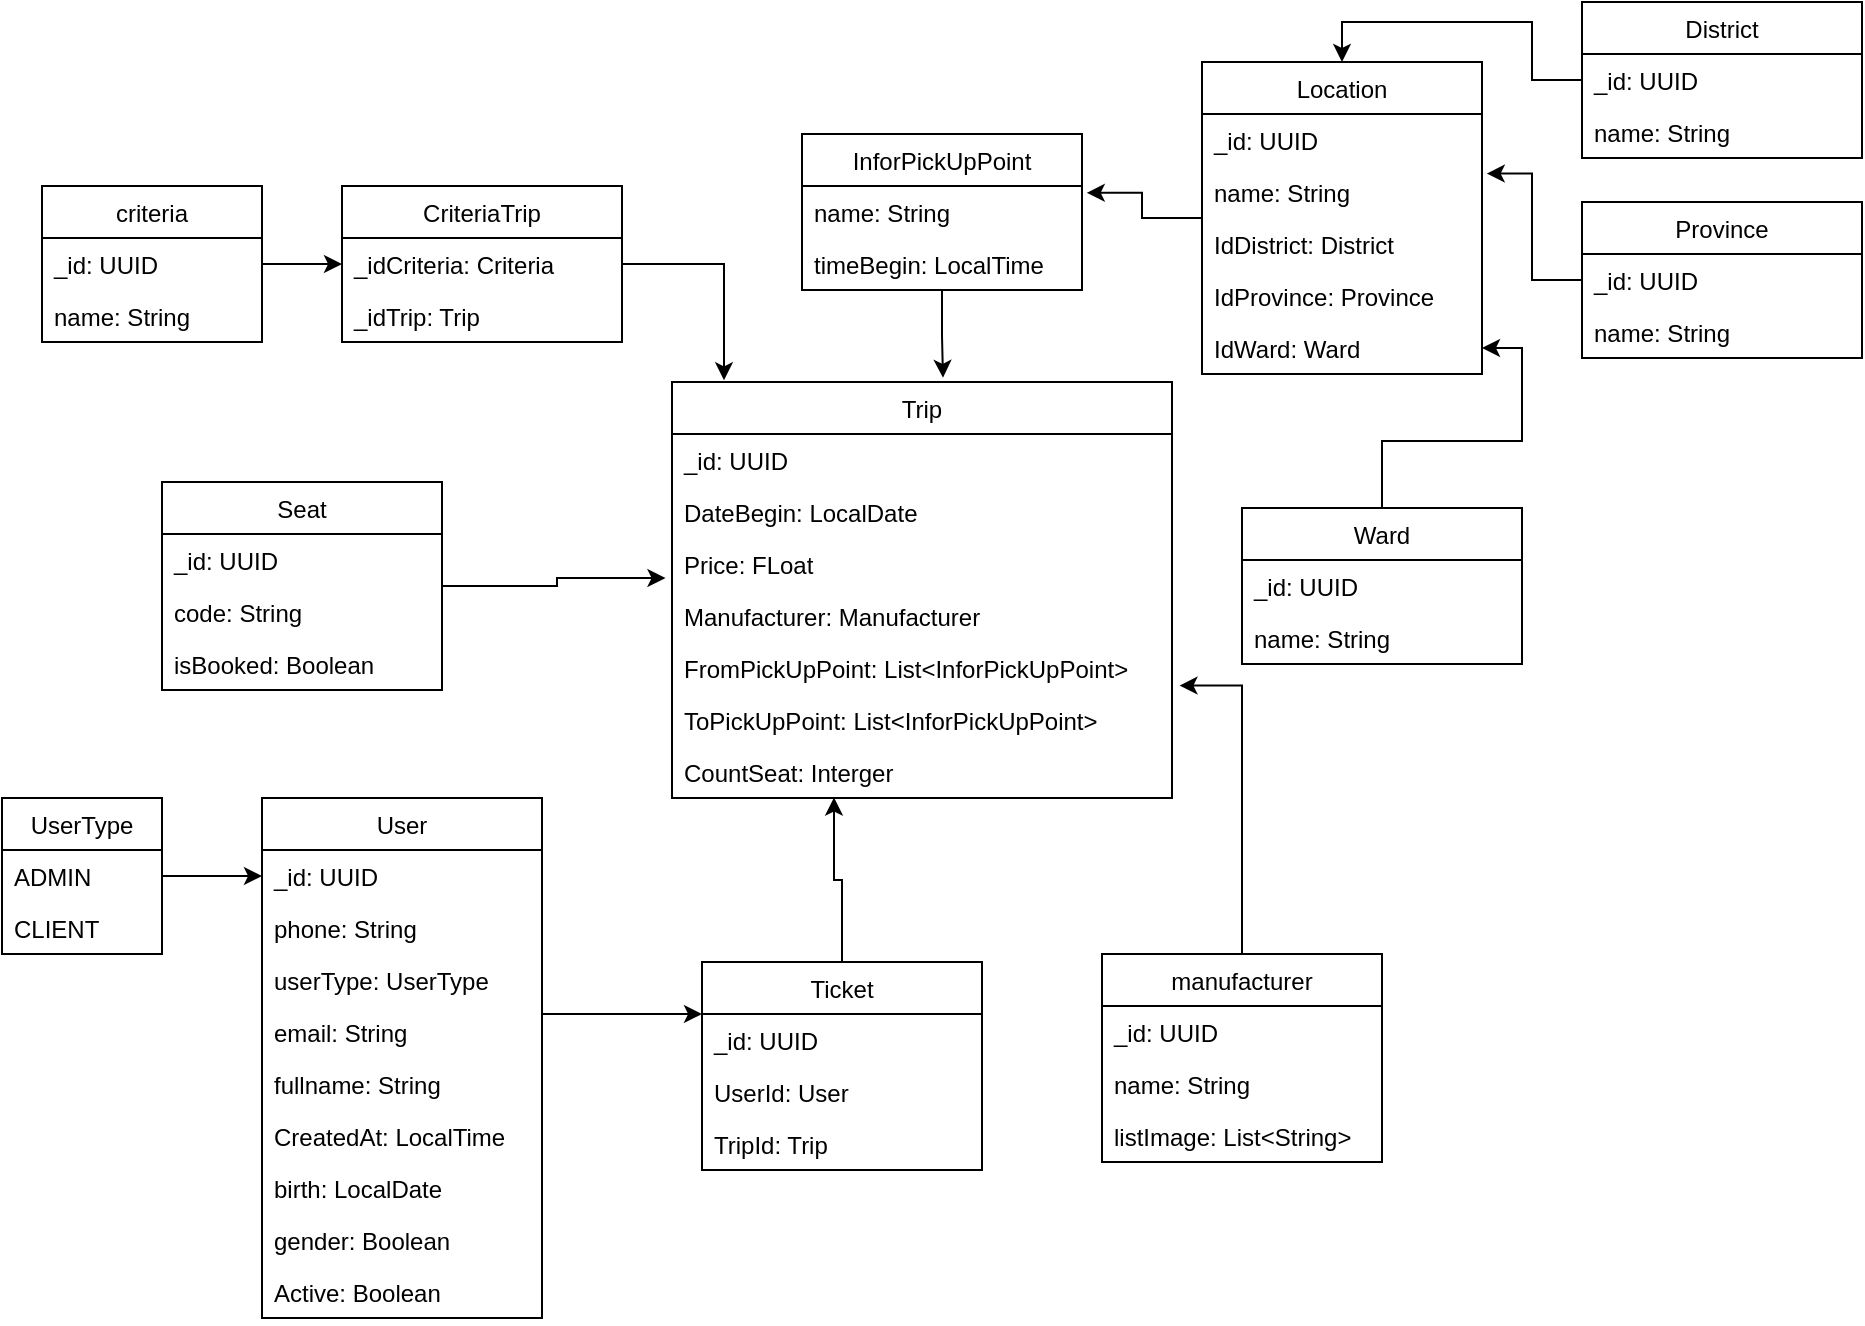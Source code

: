 <mxfile version="14.4.6" type="github">
  <diagram id="V_59LSjMR8o1_XHd9Hdq" name="Page-1">
    <mxGraphModel dx="2274" dy="1776" grid="1" gridSize="10" guides="1" tooltips="1" connect="1" arrows="1" fold="1" page="1" pageScale="1" pageWidth="850" pageHeight="1100" math="0" shadow="0">
      <root>
        <mxCell id="0" />
        <mxCell id="1" parent="0" />
        <mxCell id="hu1bkPcSUCPwq1X6XEAL-50" style="edgeStyle=orthogonalEdgeStyle;rounded=0;orthogonalLoop=1;jettySize=auto;html=1;entryX=0;entryY=0.5;entryDx=0;entryDy=0;" parent="1" source="hu1bkPcSUCPwq1X6XEAL-3" target="hu1bkPcSUCPwq1X6XEAL-9" edge="1">
          <mxGeometry relative="1" as="geometry" />
        </mxCell>
        <mxCell id="hu1bkPcSUCPwq1X6XEAL-25" value="Trip" style="swimlane;fontStyle=0;childLayout=stackLayout;horizontal=1;startSize=26;fillColor=none;horizontalStack=0;resizeParent=1;resizeParentMax=0;resizeLast=0;collapsible=1;marginBottom=0;" parent="1" vertex="1">
          <mxGeometry x="125" y="-300" width="250" height="208" as="geometry" />
        </mxCell>
        <mxCell id="hu1bkPcSUCPwq1X6XEAL-26" value="_id: UUID" style="text;strokeColor=none;fillColor=none;align=left;verticalAlign=top;spacingLeft=4;spacingRight=4;overflow=hidden;rotatable=0;points=[[0,0.5],[1,0.5]];portConstraint=eastwest;" parent="hu1bkPcSUCPwq1X6XEAL-25" vertex="1">
          <mxGeometry y="26" width="250" height="26" as="geometry" />
        </mxCell>
        <mxCell id="hu1bkPcSUCPwq1X6XEAL-31" value="DateBegin: LocalDate" style="text;strokeColor=none;fillColor=none;align=left;verticalAlign=top;spacingLeft=4;spacingRight=4;overflow=hidden;rotatable=0;points=[[0,0.5],[1,0.5]];portConstraint=eastwest;" parent="hu1bkPcSUCPwq1X6XEAL-25" vertex="1">
          <mxGeometry y="52" width="250" height="26" as="geometry" />
        </mxCell>
        <mxCell id="hu1bkPcSUCPwq1X6XEAL-37" value="Price: FLoat" style="text;strokeColor=none;fillColor=none;align=left;verticalAlign=top;spacingLeft=4;spacingRight=4;overflow=hidden;rotatable=0;points=[[0,0.5],[1,0.5]];portConstraint=eastwest;" parent="hu1bkPcSUCPwq1X6XEAL-25" vertex="1">
          <mxGeometry y="78" width="250" height="26" as="geometry" />
        </mxCell>
        <mxCell id="DdcmMg_G07hXmHs823cP-1" value="Manufacturer: Manufacturer" style="text;strokeColor=none;fillColor=none;align=left;verticalAlign=top;spacingLeft=4;spacingRight=4;overflow=hidden;rotatable=0;points=[[0,0.5],[1,0.5]];portConstraint=eastwest;" parent="hu1bkPcSUCPwq1X6XEAL-25" vertex="1">
          <mxGeometry y="104" width="250" height="26" as="geometry" />
        </mxCell>
        <mxCell id="g0eFvDpEAOizdeeZ9maA-30" value="FromPickUpPoint: List&lt;InforPickUpPoint&gt;" style="text;strokeColor=none;fillColor=none;align=left;verticalAlign=top;spacingLeft=4;spacingRight=4;overflow=hidden;rotatable=0;points=[[0,0.5],[1,0.5]];portConstraint=eastwest;" parent="hu1bkPcSUCPwq1X6XEAL-25" vertex="1">
          <mxGeometry y="130" width="250" height="26" as="geometry" />
        </mxCell>
        <mxCell id="g0eFvDpEAOizdeeZ9maA-39" value="ToPickUpPoint: List&lt;InforPickUpPoint&gt;" style="text;strokeColor=none;fillColor=none;align=left;verticalAlign=top;spacingLeft=4;spacingRight=4;overflow=hidden;rotatable=0;points=[[0,0.5],[1,0.5]];portConstraint=eastwest;" parent="hu1bkPcSUCPwq1X6XEAL-25" vertex="1">
          <mxGeometry y="156" width="250" height="26" as="geometry" />
        </mxCell>
        <mxCell id="g0eFvDpEAOizdeeZ9maA-40" value="CountSeat: Interger" style="text;strokeColor=none;fillColor=none;align=left;verticalAlign=top;spacingLeft=4;spacingRight=4;overflow=hidden;rotatable=0;points=[[0,0.5],[1,0.5]];portConstraint=eastwest;" parent="hu1bkPcSUCPwq1X6XEAL-25" vertex="1">
          <mxGeometry y="182" width="250" height="26" as="geometry" />
        </mxCell>
        <mxCell id="KPz0f72rKH66uZT1xgkU-6" style="edgeStyle=orthogonalEdgeStyle;rounded=0;orthogonalLoop=1;jettySize=auto;html=1;entryX=1.017;entryY=0.146;entryDx=0;entryDy=0;entryPerimeter=0;" edge="1" parent="1" source="hu1bkPcSUCPwq1X6XEAL-65" target="hu1bkPcSUCPwq1X6XEAL-18">
          <mxGeometry relative="1" as="geometry" />
        </mxCell>
        <mxCell id="hu1bkPcSUCPwq1X6XEAL-65" value="Province" style="swimlane;fontStyle=0;childLayout=stackLayout;horizontal=1;startSize=26;fillColor=none;horizontalStack=0;resizeParent=1;resizeParentMax=0;resizeLast=0;collapsible=1;marginBottom=0;" parent="1" vertex="1">
          <mxGeometry x="580" y="-390" width="140" height="78" as="geometry" />
        </mxCell>
        <mxCell id="hu1bkPcSUCPwq1X6XEAL-66" value="_id: UUID" style="text;strokeColor=none;fillColor=none;align=left;verticalAlign=top;spacingLeft=4;spacingRight=4;overflow=hidden;rotatable=0;points=[[0,0.5],[1,0.5]];portConstraint=eastwest;" parent="hu1bkPcSUCPwq1X6XEAL-65" vertex="1">
          <mxGeometry y="26" width="140" height="26" as="geometry" />
        </mxCell>
        <mxCell id="hu1bkPcSUCPwq1X6XEAL-67" value="name: String" style="text;strokeColor=none;fillColor=none;align=left;verticalAlign=top;spacingLeft=4;spacingRight=4;overflow=hidden;rotatable=0;points=[[0,0.5],[1,0.5]];portConstraint=eastwest;" parent="hu1bkPcSUCPwq1X6XEAL-65" vertex="1">
          <mxGeometry y="52" width="140" height="26" as="geometry" />
        </mxCell>
        <mxCell id="KPz0f72rKH66uZT1xgkU-5" style="edgeStyle=orthogonalEdgeStyle;rounded=0;orthogonalLoop=1;jettySize=auto;html=1;entryX=1.015;entryY=0.838;entryDx=0;entryDy=0;entryPerimeter=0;" edge="1" parent="1" source="hu1bkPcSUCPwq1X6XEAL-77" target="g0eFvDpEAOizdeeZ9maA-30">
          <mxGeometry relative="1" as="geometry" />
        </mxCell>
        <mxCell id="hu1bkPcSUCPwq1X6XEAL-77" value="manufacturer" style="swimlane;fontStyle=0;childLayout=stackLayout;horizontal=1;startSize=26;fillColor=none;horizontalStack=0;resizeParent=1;resizeParentMax=0;resizeLast=0;collapsible=1;marginBottom=0;" parent="1" vertex="1">
          <mxGeometry x="340" y="-14" width="140" height="104" as="geometry" />
        </mxCell>
        <mxCell id="hu1bkPcSUCPwq1X6XEAL-78" value="_id: UUID" style="text;strokeColor=none;fillColor=none;align=left;verticalAlign=top;spacingLeft=4;spacingRight=4;overflow=hidden;rotatable=0;points=[[0,0.5],[1,0.5]];portConstraint=eastwest;" parent="hu1bkPcSUCPwq1X6XEAL-77" vertex="1">
          <mxGeometry y="26" width="140" height="26" as="geometry" />
        </mxCell>
        <mxCell id="hu1bkPcSUCPwq1X6XEAL-79" value="name: String" style="text;strokeColor=none;fillColor=none;align=left;verticalAlign=top;spacingLeft=4;spacingRight=4;overflow=hidden;rotatable=0;points=[[0,0.5],[1,0.5]];portConstraint=eastwest;" parent="hu1bkPcSUCPwq1X6XEAL-77" vertex="1">
          <mxGeometry y="52" width="140" height="26" as="geometry" />
        </mxCell>
        <mxCell id="hu1bkPcSUCPwq1X6XEAL-80" value="listImage: List&lt;String&gt;" style="text;strokeColor=none;fillColor=none;align=left;verticalAlign=top;spacingLeft=4;spacingRight=4;overflow=hidden;rotatable=0;points=[[0,0.5],[1,0.5]];portConstraint=eastwest;" parent="hu1bkPcSUCPwq1X6XEAL-77" vertex="1">
          <mxGeometry y="78" width="140" height="26" as="geometry" />
        </mxCell>
        <mxCell id="g0eFvDpEAOizdeeZ9maA-21" style="edgeStyle=orthogonalEdgeStyle;rounded=0;orthogonalLoop=1;jettySize=auto;html=1;entryX=0;entryY=0.5;entryDx=0;entryDy=0;" parent="1" source="hu1bkPcSUCPwq1X6XEAL-38" target="g0eFvDpEAOizdeeZ9maA-18" edge="1">
          <mxGeometry relative="1" as="geometry" />
        </mxCell>
        <mxCell id="hu1bkPcSUCPwq1X6XEAL-38" value="criteria" style="swimlane;fontStyle=0;childLayout=stackLayout;horizontal=1;startSize=26;fillColor=none;horizontalStack=0;resizeParent=1;resizeParentMax=0;resizeLast=0;collapsible=1;marginBottom=0;" parent="1" vertex="1">
          <mxGeometry x="-190" y="-398" width="110" height="78" as="geometry" />
        </mxCell>
        <mxCell id="hu1bkPcSUCPwq1X6XEAL-39" value="_id: UUID" style="text;strokeColor=none;fillColor=none;align=left;verticalAlign=top;spacingLeft=4;spacingRight=4;overflow=hidden;rotatable=0;points=[[0,0.5],[1,0.5]];portConstraint=eastwest;" parent="hu1bkPcSUCPwq1X6XEAL-38" vertex="1">
          <mxGeometry y="26" width="110" height="26" as="geometry" />
        </mxCell>
        <mxCell id="hu1bkPcSUCPwq1X6XEAL-40" value="name: String" style="text;strokeColor=none;fillColor=none;align=left;verticalAlign=top;spacingLeft=4;spacingRight=4;overflow=hidden;rotatable=0;points=[[0,0.5],[1,0.5]];portConstraint=eastwest;" parent="hu1bkPcSUCPwq1X6XEAL-38" vertex="1">
          <mxGeometry y="52" width="110" height="26" as="geometry" />
        </mxCell>
        <mxCell id="g0eFvDpEAOizdeeZ9maA-16" style="edgeStyle=orthogonalEdgeStyle;rounded=0;orthogonalLoop=1;jettySize=auto;html=1;entryX=-0.013;entryY=0.769;entryDx=0;entryDy=0;entryPerimeter=0;" parent="1" source="hu1bkPcSUCPwq1X6XEAL-72" target="hu1bkPcSUCPwq1X6XEAL-37" edge="1">
          <mxGeometry relative="1" as="geometry">
            <mxPoint x="80" y="-117.01" as="targetPoint" />
          </mxGeometry>
        </mxCell>
        <mxCell id="hu1bkPcSUCPwq1X6XEAL-72" value="Seat" style="swimlane;fontStyle=0;childLayout=stackLayout;horizontal=1;startSize=26;fillColor=none;horizontalStack=0;resizeParent=1;resizeParentMax=0;resizeLast=0;collapsible=1;marginBottom=0;" parent="1" vertex="1">
          <mxGeometry x="-130" y="-250" width="140" height="104" as="geometry" />
        </mxCell>
        <mxCell id="g0eFvDpEAOizdeeZ9maA-29" value="_id: UUID" style="text;strokeColor=none;fillColor=none;align=left;verticalAlign=top;spacingLeft=4;spacingRight=4;overflow=hidden;rotatable=0;points=[[0,0.5],[1,0.5]];portConstraint=eastwest;" parent="hu1bkPcSUCPwq1X6XEAL-72" vertex="1">
          <mxGeometry y="26" width="140" height="26" as="geometry" />
        </mxCell>
        <mxCell id="hu1bkPcSUCPwq1X6XEAL-74" value="code: String" style="text;strokeColor=none;fillColor=none;align=left;verticalAlign=top;spacingLeft=4;spacingRight=4;overflow=hidden;rotatable=0;points=[[0,0.5],[1,0.5]];portConstraint=eastwest;" parent="hu1bkPcSUCPwq1X6XEAL-72" vertex="1">
          <mxGeometry y="52" width="140" height="26" as="geometry" />
        </mxCell>
        <mxCell id="hu1bkPcSUCPwq1X6XEAL-75" value="isBooked: Boolean" style="text;strokeColor=none;fillColor=none;align=left;verticalAlign=top;spacingLeft=4;spacingRight=4;overflow=hidden;rotatable=0;points=[[0,0.5],[1,0.5]];portConstraint=eastwest;" parent="hu1bkPcSUCPwq1X6XEAL-72" vertex="1">
          <mxGeometry y="78" width="140" height="26" as="geometry" />
        </mxCell>
        <mxCell id="KPz0f72rKH66uZT1xgkU-7" style="edgeStyle=orthogonalEdgeStyle;rounded=0;orthogonalLoop=1;jettySize=auto;html=1;entryX=1.017;entryY=0.131;entryDx=0;entryDy=0;entryPerimeter=0;" edge="1" parent="1" source="hu1bkPcSUCPwq1X6XEAL-16" target="g0eFvDpEAOizdeeZ9maA-25">
          <mxGeometry relative="1" as="geometry" />
        </mxCell>
        <mxCell id="hu1bkPcSUCPwq1X6XEAL-16" value="Location" style="swimlane;fontStyle=0;childLayout=stackLayout;horizontal=1;startSize=26;fillColor=none;horizontalStack=0;resizeParent=1;resizeParentMax=0;resizeLast=0;collapsible=1;marginBottom=0;" parent="1" vertex="1">
          <mxGeometry x="390" y="-460" width="140" height="156" as="geometry" />
        </mxCell>
        <mxCell id="hu1bkPcSUCPwq1X6XEAL-17" value="_id: UUID" style="text;strokeColor=none;fillColor=none;align=left;verticalAlign=top;spacingLeft=4;spacingRight=4;overflow=hidden;rotatable=0;points=[[0,0.5],[1,0.5]];portConstraint=eastwest;" parent="hu1bkPcSUCPwq1X6XEAL-16" vertex="1">
          <mxGeometry y="26" width="140" height="26" as="geometry" />
        </mxCell>
        <mxCell id="hu1bkPcSUCPwq1X6XEAL-18" value="name: String" style="text;strokeColor=none;fillColor=none;align=left;verticalAlign=top;spacingLeft=4;spacingRight=4;overflow=hidden;rotatable=0;points=[[0,0.5],[1,0.5]];portConstraint=eastwest;" parent="hu1bkPcSUCPwq1X6XEAL-16" vertex="1">
          <mxGeometry y="52" width="140" height="26" as="geometry" />
        </mxCell>
        <mxCell id="hu1bkPcSUCPwq1X6XEAL-20" value="IdDistrict: District" style="text;strokeColor=none;fillColor=none;align=left;verticalAlign=top;spacingLeft=4;spacingRight=4;overflow=hidden;rotatable=0;points=[[0,0.5],[1,0.5]];portConstraint=eastwest;" parent="hu1bkPcSUCPwq1X6XEAL-16" vertex="1">
          <mxGeometry y="78" width="140" height="26" as="geometry" />
        </mxCell>
        <mxCell id="KPz0f72rKH66uZT1xgkU-16" value="IdProvince: Province" style="text;strokeColor=none;fillColor=none;align=left;verticalAlign=top;spacingLeft=4;spacingRight=4;overflow=hidden;rotatable=0;points=[[0,0.5],[1,0.5]];portConstraint=eastwest;" vertex="1" parent="hu1bkPcSUCPwq1X6XEAL-16">
          <mxGeometry y="104" width="140" height="26" as="geometry" />
        </mxCell>
        <mxCell id="KPz0f72rKH66uZT1xgkU-17" value="IdWard: Ward" style="text;strokeColor=none;fillColor=none;align=left;verticalAlign=top;spacingLeft=4;spacingRight=4;overflow=hidden;rotatable=0;points=[[0,0.5],[1,0.5]];portConstraint=eastwest;" vertex="1" parent="hu1bkPcSUCPwq1X6XEAL-16">
          <mxGeometry y="130" width="140" height="26" as="geometry" />
        </mxCell>
        <mxCell id="hu1bkPcSUCPwq1X6XEAL-3" value="UserType" style="swimlane;fontStyle=0;childLayout=stackLayout;horizontal=1;startSize=26;fillColor=none;horizontalStack=0;resizeParent=1;resizeParentMax=0;resizeLast=0;collapsible=1;marginBottom=0;" parent="1" vertex="1">
          <mxGeometry x="-210" y="-92" width="80" height="78" as="geometry" />
        </mxCell>
        <mxCell id="hu1bkPcSUCPwq1X6XEAL-4" value="ADMIN" style="text;strokeColor=none;fillColor=none;align=left;verticalAlign=top;spacingLeft=4;spacingRight=4;overflow=hidden;rotatable=0;points=[[0,0.5],[1,0.5]];portConstraint=eastwest;" parent="hu1bkPcSUCPwq1X6XEAL-3" vertex="1">
          <mxGeometry y="26" width="80" height="26" as="geometry" />
        </mxCell>
        <mxCell id="hu1bkPcSUCPwq1X6XEAL-5" value="CLIENT" style="text;strokeColor=none;fillColor=none;align=left;verticalAlign=top;spacingLeft=4;spacingRight=4;overflow=hidden;rotatable=0;points=[[0,0.5],[1,0.5]];portConstraint=eastwest;" parent="hu1bkPcSUCPwq1X6XEAL-3" vertex="1">
          <mxGeometry y="52" width="80" height="26" as="geometry" />
        </mxCell>
        <mxCell id="hu1bkPcSUCPwq1X6XEAL-103" style="edgeStyle=orthogonalEdgeStyle;rounded=0;orthogonalLoop=1;jettySize=auto;html=1;entryX=0;entryY=0.25;entryDx=0;entryDy=0;" parent="1" source="hu1bkPcSUCPwq1X6XEAL-8" target="hu1bkPcSUCPwq1X6XEAL-46" edge="1">
          <mxGeometry relative="1" as="geometry">
            <Array as="points">
              <mxPoint x="80" y="16" />
              <mxPoint x="80" y="16" />
            </Array>
          </mxGeometry>
        </mxCell>
        <mxCell id="hu1bkPcSUCPwq1X6XEAL-8" value="User" style="swimlane;fontStyle=0;childLayout=stackLayout;horizontal=1;startSize=26;fillColor=none;horizontalStack=0;resizeParent=1;resizeParentMax=0;resizeLast=0;collapsible=1;marginBottom=0;" parent="1" vertex="1">
          <mxGeometry x="-80" y="-92" width="140" height="260" as="geometry" />
        </mxCell>
        <mxCell id="hu1bkPcSUCPwq1X6XEAL-9" value="_id: UUID" style="text;strokeColor=none;fillColor=none;align=left;verticalAlign=top;spacingLeft=4;spacingRight=4;overflow=hidden;rotatable=0;points=[[0,0.5],[1,0.5]];portConstraint=eastwest;" parent="hu1bkPcSUCPwq1X6XEAL-8" vertex="1">
          <mxGeometry y="26" width="140" height="26" as="geometry" />
        </mxCell>
        <mxCell id="hu1bkPcSUCPwq1X6XEAL-10" value="phone: String" style="text;strokeColor=none;fillColor=none;align=left;verticalAlign=top;spacingLeft=4;spacingRight=4;overflow=hidden;rotatable=0;points=[[0,0.5],[1,0.5]];portConstraint=eastwest;" parent="hu1bkPcSUCPwq1X6XEAL-8" vertex="1">
          <mxGeometry y="52" width="140" height="26" as="geometry" />
        </mxCell>
        <mxCell id="hu1bkPcSUCPwq1X6XEAL-12" value="userType: UserType" style="text;strokeColor=none;fillColor=none;align=left;verticalAlign=top;spacingLeft=4;spacingRight=4;overflow=hidden;rotatable=0;points=[[0,0.5],[1,0.5]];portConstraint=eastwest;" parent="hu1bkPcSUCPwq1X6XEAL-8" vertex="1">
          <mxGeometry y="78" width="140" height="26" as="geometry" />
        </mxCell>
        <object label="email: String" id="hu1bkPcSUCPwq1X6XEAL-13">
          <mxCell style="text;strokeColor=none;fillColor=none;align=left;verticalAlign=top;spacingLeft=4;spacingRight=4;overflow=hidden;rotatable=0;points=[[0,0.5],[1,0.5]];portConstraint=eastwest;" parent="hu1bkPcSUCPwq1X6XEAL-8" vertex="1">
            <mxGeometry y="104" width="140" height="26" as="geometry" />
          </mxCell>
        </object>
        <mxCell id="hu1bkPcSUCPwq1X6XEAL-14" value="fullname: String" style="text;strokeColor=none;fillColor=none;align=left;verticalAlign=top;spacingLeft=4;spacingRight=4;overflow=hidden;rotatable=0;points=[[0,0.5],[1,0.5]];portConstraint=eastwest;" parent="hu1bkPcSUCPwq1X6XEAL-8" vertex="1">
          <mxGeometry y="130" width="140" height="26" as="geometry" />
        </mxCell>
        <mxCell id="hu1bkPcSUCPwq1X6XEAL-58" value="CreatedAt: LocalTime" style="text;strokeColor=none;fillColor=none;align=left;verticalAlign=top;spacingLeft=4;spacingRight=4;overflow=hidden;rotatable=0;points=[[0,0.5],[1,0.5]];portConstraint=eastwest;" parent="hu1bkPcSUCPwq1X6XEAL-8" vertex="1">
          <mxGeometry y="156" width="140" height="26" as="geometry" />
        </mxCell>
        <mxCell id="hu1bkPcSUCPwq1X6XEAL-70" value="birth: LocalDate" style="text;strokeColor=none;fillColor=none;align=left;verticalAlign=top;spacingLeft=4;spacingRight=4;overflow=hidden;rotatable=0;points=[[0,0.5],[1,0.5]];portConstraint=eastwest;" parent="hu1bkPcSUCPwq1X6XEAL-8" vertex="1">
          <mxGeometry y="182" width="140" height="26" as="geometry" />
        </mxCell>
        <mxCell id="hu1bkPcSUCPwq1X6XEAL-71" value="gender: Boolean" style="text;strokeColor=none;fillColor=none;align=left;verticalAlign=top;spacingLeft=4;spacingRight=4;overflow=hidden;rotatable=0;points=[[0,0.5],[1,0.5]];portConstraint=eastwest;" parent="hu1bkPcSUCPwq1X6XEAL-8" vertex="1">
          <mxGeometry y="208" width="140" height="26" as="geometry" />
        </mxCell>
        <object label="Active: Boolean" placeholders="1" id="hu1bkPcSUCPwq1X6XEAL-59">
          <mxCell style="text;strokeColor=none;fillColor=none;align=left;verticalAlign=top;spacingLeft=4;spacingRight=4;overflow=hidden;rotatable=0;points=[[0,0.5],[1,0.5]];portConstraint=eastwest;" parent="hu1bkPcSUCPwq1X6XEAL-8" vertex="1">
            <mxGeometry y="234" width="140" height="26" as="geometry" />
          </mxCell>
        </object>
        <mxCell id="g0eFvDpEAOizdeeZ9maA-38" style="edgeStyle=orthogonalEdgeStyle;rounded=0;orthogonalLoop=1;jettySize=auto;html=1;entryX=0.324;entryY=0.992;entryDx=0;entryDy=0;entryPerimeter=0;" parent="1" source="hu1bkPcSUCPwq1X6XEAL-46" target="g0eFvDpEAOizdeeZ9maA-40" edge="1">
          <mxGeometry relative="1" as="geometry">
            <mxPoint x="203" y="-30" as="targetPoint" />
          </mxGeometry>
        </mxCell>
        <mxCell id="hu1bkPcSUCPwq1X6XEAL-46" value="Ticket" style="swimlane;fontStyle=0;childLayout=stackLayout;horizontal=1;startSize=26;fillColor=none;horizontalStack=0;resizeParent=1;resizeParentMax=0;resizeLast=0;collapsible=1;marginBottom=0;" parent="1" vertex="1">
          <mxGeometry x="140" y="-10" width="140" height="104" as="geometry" />
        </mxCell>
        <mxCell id="hu1bkPcSUCPwq1X6XEAL-47" value="_id: UUID" style="text;strokeColor=none;fillColor=none;align=left;verticalAlign=top;spacingLeft=4;spacingRight=4;overflow=hidden;rotatable=0;points=[[0,0.5],[1,0.5]];portConstraint=eastwest;" parent="hu1bkPcSUCPwq1X6XEAL-46" vertex="1">
          <mxGeometry y="26" width="140" height="26" as="geometry" />
        </mxCell>
        <mxCell id="hu1bkPcSUCPwq1X6XEAL-48" value="UserId: User" style="text;strokeColor=none;fillColor=none;align=left;verticalAlign=top;spacingLeft=4;spacingRight=4;overflow=hidden;rotatable=0;points=[[0,0.5],[1,0.5]];portConstraint=eastwest;" parent="hu1bkPcSUCPwq1X6XEAL-46" vertex="1">
          <mxGeometry y="52" width="140" height="26" as="geometry" />
        </mxCell>
        <mxCell id="hu1bkPcSUCPwq1X6XEAL-98" value="TripId: Trip" style="text;strokeColor=none;fillColor=none;align=left;verticalAlign=top;spacingLeft=4;spacingRight=4;overflow=hidden;rotatable=0;points=[[0,0.5],[1,0.5]];portConstraint=eastwest;" parent="hu1bkPcSUCPwq1X6XEAL-46" vertex="1">
          <mxGeometry y="78" width="140" height="26" as="geometry" />
        </mxCell>
        <mxCell id="g0eFvDpEAOizdeeZ9maA-22" style="edgeStyle=orthogonalEdgeStyle;rounded=0;orthogonalLoop=1;jettySize=auto;html=1;entryX=0.104;entryY=-0.004;entryDx=0;entryDy=0;entryPerimeter=0;" parent="1" source="g0eFvDpEAOizdeeZ9maA-17" target="hu1bkPcSUCPwq1X6XEAL-25" edge="1">
          <mxGeometry relative="1" as="geometry" />
        </mxCell>
        <mxCell id="g0eFvDpEAOizdeeZ9maA-17" value="CriteriaTrip" style="swimlane;fontStyle=0;childLayout=stackLayout;horizontal=1;startSize=26;fillColor=none;horizontalStack=0;resizeParent=1;resizeParentMax=0;resizeLast=0;collapsible=1;marginBottom=0;" parent="1" vertex="1">
          <mxGeometry x="-40" y="-398" width="140" height="78" as="geometry" />
        </mxCell>
        <mxCell id="g0eFvDpEAOizdeeZ9maA-18" value="_idCriteria: Criteria" style="text;strokeColor=none;fillColor=none;align=left;verticalAlign=top;spacingLeft=4;spacingRight=4;overflow=hidden;rotatable=0;points=[[0,0.5],[1,0.5]];portConstraint=eastwest;" parent="g0eFvDpEAOizdeeZ9maA-17" vertex="1">
          <mxGeometry y="26" width="140" height="26" as="geometry" />
        </mxCell>
        <mxCell id="g0eFvDpEAOizdeeZ9maA-19" value="_idTrip: Trip" style="text;strokeColor=none;fillColor=none;align=left;verticalAlign=top;spacingLeft=4;spacingRight=4;overflow=hidden;rotatable=0;points=[[0,0.5],[1,0.5]];portConstraint=eastwest;" parent="g0eFvDpEAOizdeeZ9maA-17" vertex="1">
          <mxGeometry y="52" width="140" height="26" as="geometry" />
        </mxCell>
        <mxCell id="KPz0f72rKH66uZT1xgkU-4" style="edgeStyle=orthogonalEdgeStyle;rounded=0;orthogonalLoop=1;jettySize=auto;html=1;entryX=0.542;entryY=-0.01;entryDx=0;entryDy=0;entryPerimeter=0;" edge="1" parent="1" source="g0eFvDpEAOizdeeZ9maA-23" target="hu1bkPcSUCPwq1X6XEAL-25">
          <mxGeometry relative="1" as="geometry" />
        </mxCell>
        <mxCell id="g0eFvDpEAOizdeeZ9maA-23" value="InforPickUpPoint" style="swimlane;fontStyle=0;childLayout=stackLayout;horizontal=1;startSize=26;fillColor=none;horizontalStack=0;resizeParent=1;resizeParentMax=0;resizeLast=0;collapsible=1;marginBottom=0;" parent="1" vertex="1">
          <mxGeometry x="190" y="-424" width="140" height="78" as="geometry" />
        </mxCell>
        <mxCell id="g0eFvDpEAOizdeeZ9maA-25" value="name: String" style="text;strokeColor=none;fillColor=none;align=left;verticalAlign=top;spacingLeft=4;spacingRight=4;overflow=hidden;rotatable=0;points=[[0,0.5],[1,0.5]];portConstraint=eastwest;" parent="g0eFvDpEAOizdeeZ9maA-23" vertex="1">
          <mxGeometry y="26" width="140" height="26" as="geometry" />
        </mxCell>
        <mxCell id="g0eFvDpEAOizdeeZ9maA-28" value="timeBegin: LocalTime" style="text;strokeColor=none;fillColor=none;align=left;verticalAlign=top;spacingLeft=4;spacingRight=4;overflow=hidden;rotatable=0;points=[[0,0.5],[1,0.5]];portConstraint=eastwest;" parent="g0eFvDpEAOizdeeZ9maA-23" vertex="1">
          <mxGeometry y="52" width="140" height="26" as="geometry" />
        </mxCell>
        <mxCell id="KPz0f72rKH66uZT1xgkU-18" style="edgeStyle=orthogonalEdgeStyle;rounded=0;orthogonalLoop=1;jettySize=auto;html=1;" edge="1" parent="1" source="KPz0f72rKH66uZT1xgkU-8" target="KPz0f72rKH66uZT1xgkU-17">
          <mxGeometry relative="1" as="geometry" />
        </mxCell>
        <mxCell id="KPz0f72rKH66uZT1xgkU-8" value="Ward" style="swimlane;fontStyle=0;childLayout=stackLayout;horizontal=1;startSize=26;fillColor=none;horizontalStack=0;resizeParent=1;resizeParentMax=0;resizeLast=0;collapsible=1;marginBottom=0;" vertex="1" parent="1">
          <mxGeometry x="410" y="-237" width="140" height="78" as="geometry" />
        </mxCell>
        <mxCell id="KPz0f72rKH66uZT1xgkU-9" value="_id: UUID" style="text;strokeColor=none;fillColor=none;align=left;verticalAlign=top;spacingLeft=4;spacingRight=4;overflow=hidden;rotatable=0;points=[[0,0.5],[1,0.5]];portConstraint=eastwest;" vertex="1" parent="KPz0f72rKH66uZT1xgkU-8">
          <mxGeometry y="26" width="140" height="26" as="geometry" />
        </mxCell>
        <mxCell id="KPz0f72rKH66uZT1xgkU-10" value="name: String" style="text;strokeColor=none;fillColor=none;align=left;verticalAlign=top;spacingLeft=4;spacingRight=4;overflow=hidden;rotatable=0;points=[[0,0.5],[1,0.5]];portConstraint=eastwest;" vertex="1" parent="KPz0f72rKH66uZT1xgkU-8">
          <mxGeometry y="52" width="140" height="26" as="geometry" />
        </mxCell>
        <mxCell id="KPz0f72rKH66uZT1xgkU-15" style="edgeStyle=orthogonalEdgeStyle;rounded=0;orthogonalLoop=1;jettySize=auto;html=1;entryX=0.5;entryY=0;entryDx=0;entryDy=0;" edge="1" parent="1" source="KPz0f72rKH66uZT1xgkU-11" target="hu1bkPcSUCPwq1X6XEAL-16">
          <mxGeometry relative="1" as="geometry" />
        </mxCell>
        <mxCell id="KPz0f72rKH66uZT1xgkU-11" value="District" style="swimlane;fontStyle=0;childLayout=stackLayout;horizontal=1;startSize=26;fillColor=none;horizontalStack=0;resizeParent=1;resizeParentMax=0;resizeLast=0;collapsible=1;marginBottom=0;" vertex="1" parent="1">
          <mxGeometry x="580" y="-490" width="140" height="78" as="geometry" />
        </mxCell>
        <mxCell id="KPz0f72rKH66uZT1xgkU-12" value="_id: UUID" style="text;strokeColor=none;fillColor=none;align=left;verticalAlign=top;spacingLeft=4;spacingRight=4;overflow=hidden;rotatable=0;points=[[0,0.5],[1,0.5]];portConstraint=eastwest;" vertex="1" parent="KPz0f72rKH66uZT1xgkU-11">
          <mxGeometry y="26" width="140" height="26" as="geometry" />
        </mxCell>
        <mxCell id="KPz0f72rKH66uZT1xgkU-13" value="name: String" style="text;strokeColor=none;fillColor=none;align=left;verticalAlign=top;spacingLeft=4;spacingRight=4;overflow=hidden;rotatable=0;points=[[0,0.5],[1,0.5]];portConstraint=eastwest;" vertex="1" parent="KPz0f72rKH66uZT1xgkU-11">
          <mxGeometry y="52" width="140" height="26" as="geometry" />
        </mxCell>
      </root>
    </mxGraphModel>
  </diagram>
</mxfile>
